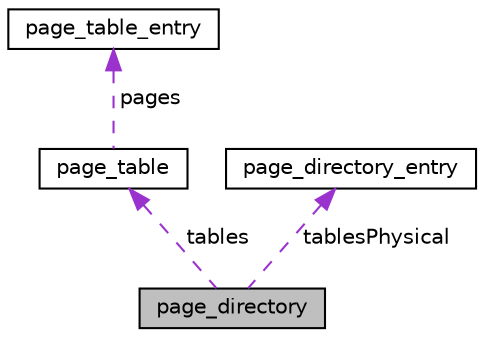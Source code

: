 digraph "page_directory"
{
 // LATEX_PDF_SIZE
  edge [fontname="Helvetica",fontsize="10",labelfontname="Helvetica",labelfontsize="10"];
  node [fontname="Helvetica",fontsize="10",shape=record];
  Node1 [label="page_directory",height=0.2,width=0.4,color="black", fillcolor="grey75", style="filled", fontcolor="black",tooltip="Page directory contains pointers to all of the virtual memory addresses for the page tables along wit..."];
  Node2 -> Node1 [dir="back",color="darkorchid3",fontsize="10",style="dashed",label=" tables" ,fontname="Helvetica"];
  Node2 [label="page_table",height=0.2,width=0.4,color="black", fillcolor="white", style="filled",URL="$d4/dc1/structpage__table.html",tooltip="Page table structure as defined in accordance to the Intel Developer Manual Vol. 3a p...."];
  Node3 -> Node2 [dir="back",color="darkorchid3",fontsize="10",style="dashed",label=" pages" ,fontname="Helvetica"];
  Node3 [label="page_table_entry",height=0.2,width=0.4,color="black", fillcolor="white", style="filled",URL="$d0/d0c/structpage__table__entry.html",tooltip="Page table entry defined in accordance to the Intel Developer Manual Vol. 3a p. 4-12."];
  Node4 -> Node1 [dir="back",color="darkorchid3",fontsize="10",style="dashed",label=" tablesPhysical" ,fontname="Helvetica"];
  Node4 [label="page_directory_entry",height=0.2,width=0.4,color="black", fillcolor="white", style="filled",URL="$dd/df9/structpage__directory__entry.html",tooltip="Page directory entry structure as defined in accordance to the Intel Developer Manual Vol...."];
}

